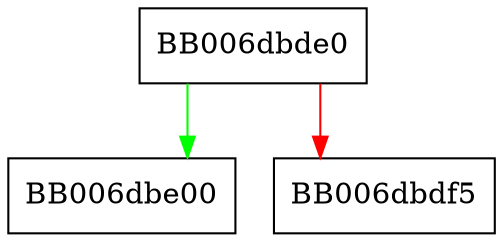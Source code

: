 digraph poly1305_get_params {
  node [shape="box"];
  graph [splines=ortho];
  BB006dbde0 -> BB006dbe00 [color="green"];
  BB006dbde0 -> BB006dbdf5 [color="red"];
}